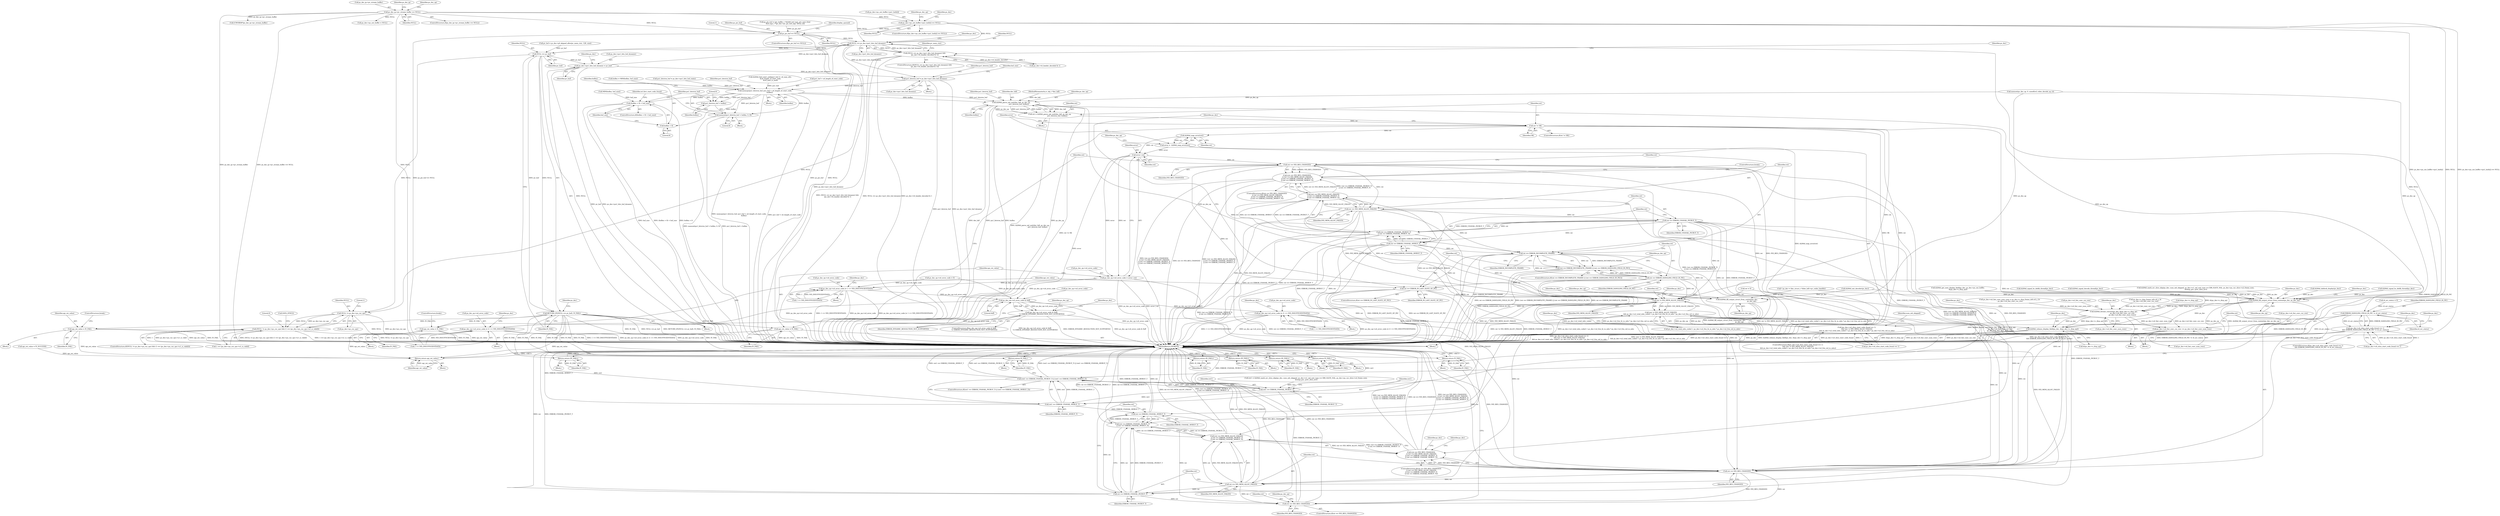 digraph "0_Android_a78887bcffbc2995cf9ed72e0697acf560875e9e@array" {
"1000406" [label="(Call,ps_dec->ps_out_buffer->pu1_bufs[i] == NULL)"];
"1000260" [label="(Call,ps_dec_ip->pv_stream_buffer == NULL)"];
"1000623" [label="(Call,ps_pic_buf == NULL)"];
"1000995" [label="(Call,NULL == ps_dec->pu1_bits_buf_dynamic)"];
"1000994" [label="(Call,(NULL == ps_dec->pu1_bits_buf_dynamic) &&\n (ps_dec->i4_header_decoded & 1))"];
"1001036" [label="(Call,NULL == pv_buf)"];
"1001035" [label="(Call,RETURN_IF((NULL == pv_buf), IV_FAIL))"];
"1001195" [label="(Return,return (IV_FAIL);)"];
"1001263" [label="(Return,return (IV_FAIL);)"];
"1001308" [label="(Call,api_ret_value = IV_FAIL)"];
"1002127" [label="(Return,return api_ret_value;)"];
"1001343" [label="(Call,api_ret_value = IV_FAIL)"];
"1001352" [label="(Call,api_ret_value = IV_FAIL)"];
"1001400" [label="(Return,return (IV_FAIL);)"];
"1001539" [label="(Return,return IV_FAIL;)"];
"1001579" [label="(Return,return IV_FAIL;)"];
"1001791" [label="(Return,return (IV_FAIL);)"];
"1001852" [label="(Return,return IV_FAIL;)"];
"1001040" [label="(Call,ps_dec->pu1_bits_buf_dynamic = pv_buf)"];
"1001055" [label="(Call,pu1_bitstrm_buf = ps_dec->pu1_bits_buf_dynamic)"];
"1001200" [label="(Call,memcpy(pu1_bitstrm_buf, pu1_buf + u4_length_of_start_code,\n                   buflen))"];
"1001207" [label="(Call,(buflen + 8) < buf_size)"];
"1001208" [label="(Call,buflen + 8)"];
"1001213" [label="(Call,memset(pu1_bitstrm_buf + buflen, 0, 8))"];
"1001214" [label="(Call,pu1_bitstrm_buf + buflen)"];
"1001286" [label="(Call,ih264d_parse_nal_unit(dec_hdl, ps_dec_op,\n                              pu1_bitstrm_buf, buflen))"];
"1001248" [label="(Call,ih264d_fill_output_struct_from_context(ps_dec,\n                                                           ps_dec_op))"];
"1001284" [label="(Call,ret = ih264d_parse_nal_unit(dec_hdl, ps_dec_op,\n                              pu1_bitstrm_buf, buflen))"];
"1001292" [label="(Call,ret != OK)"];
"1001299" [label="(Call,ih264d_map_error(ret))"];
"1001297" [label="(Call,error =  ih264d_map_error(ret))"];
"1001305" [label="(Call,error | ret)"];
"1001301" [label="(Call,ps_dec_op->u4_error_code = error | ret)"];
"1001234" [label="(Call,ps_dec_op->u4_error_code |= 1 << IVD_INSUFFICIENTDATA)"];
"1001695" [label="(Call,ps_dec_op->u4_error_code & 0xff)"];
"1001694" [label="(Call,(ps_dec_op->u4_error_code & 0xff)\n != ERROR_DYNAMIC_RESOLUTION_NOT_SUPPORTED)"];
"1001727" [label="(Call,ps_dec_op->u4_error_code |= (1 << IVD_INSUFFICIENTDATA))"];
"1001747" [label="(Call,ps_dec_op->u4_error_code |= (1 << IVD_INSUFFICIENTDATA))"];
"1001313" [label="(Call,ret == IVD_RES_CHANGED)"];
"1001312" [label="(Call,(ret == IVD_RES_CHANGED)\n || (ret == IVD_MEM_ALLOC_FAILED)\n || (ret == ERROR_UNAVAIL_PICBUF_T)\n || (ret == ERROR_UNAVAIL_MVBUF_T))"];
"1001542" [label="(Call,(ret == IVD_RES_CHANGED)\n || (ret == IVD_MEM_ALLOC_FAILED)\n || (ret == ERROR_UNAVAIL_PICBUF_T)\n || (ret == ERROR_UNAVAIL_MVBUF_T))"];
"1001317" [label="(Call,ret == IVD_MEM_ALLOC_FAILED)"];
"1001316" [label="(Call,(ret == IVD_MEM_ALLOC_FAILED)\n || (ret == ERROR_UNAVAIL_PICBUF_T)\n || (ret == ERROR_UNAVAIL_MVBUF_T))"];
"1001546" [label="(Call,(ret == IVD_MEM_ALLOC_FAILED)\n || (ret == ERROR_UNAVAIL_PICBUF_T)\n || (ret == ERROR_UNAVAIL_MVBUF_T))"];
"1001321" [label="(Call,ret == ERROR_UNAVAIL_PICBUF_T)"];
"1001320" [label="(Call,(ret == ERROR_UNAVAIL_PICBUF_T)\n || (ret == ERROR_UNAVAIL_MVBUF_T))"];
"1001550" [label="(Call,(ret == ERROR_UNAVAIL_PICBUF_T)\n || (ret == ERROR_UNAVAIL_MVBUF_T))"];
"1001324" [label="(Call,ret == ERROR_UNAVAIL_MVBUF_T)"];
"1001331" [label="(Call,ret == ERROR_INCOMPLETE_FRAME)"];
"1001330" [label="(Call,(ret == ERROR_INCOMPLETE_FRAME) || (ret == ERROR_DANGLING_FIELD_IN_PIC))"];
"1001334" [label="(Call,ret == ERROR_DANGLING_FIELD_IN_PIC)"];
"1001348" [label="(Call,ret == ERROR_IN_LAST_SLICE_OF_PIC)"];
"1001463" [label="(Call,ret != IVD_MEM_ALLOC_FAILED)"];
"1001462" [label="(Call,(ret != IVD_MEM_ALLOC_FAILED)\n && ps_dec->u2_total_mbs_coded < ps_dec->u2_frm_ht_in_mbs * ps_dec->u2_frm_wd_in_mbs)"];
"1001456" [label="(Call,(ps_dec->u4_slice_start_code_found == 1)\n && (ret != IVD_MEM_ALLOC_FAILED)\n && ps_dec->u2_total_mbs_coded < ps_dec->u2_frm_ht_in_mbs * ps_dec->u2_frm_wd_in_mbs)"];
"1001543" [label="(Call,ret == IVD_RES_CHANGED)"];
"1001547" [label="(Call,ret == IVD_MEM_ALLOC_FAILED)"];
"1001551" [label="(Call,ret == ERROR_UNAVAIL_PICBUF_T)"];
"1001554" [label="(Call,ret == ERROR_UNAVAIL_MVBUF_T)"];
"1001570" [label="(Call,ret == IVD_RES_CHANGED)"];
"1001800" [label="(Call,ERROR_DANGLING_FIELD_IN_PIC != i4_err_status)"];
"1001794" [label="(Call,(ps_dec->u4_slice_start_code_found == 1)\n && (ERROR_DANGLING_FIELD_IN_PIC != i4_err_status))"];
"1001535" [label="(Call,ret1 == ERROR_UNAVAIL_MVBUF_T)"];
"1001531" [label="(Call,(ret1 == ERROR_UNAVAIL_PICBUF_T) || (ret1 == ERROR_UNAVAIL_MVBUF_T))"];
"1001532" [label="(Call,ret1 == ERROR_UNAVAIL_PICBUF_T)"];
"1002009" [label="(Call,ih264d_fill_output_struct_from_context(ps_dec, ps_dec_op))"];
"1002040" [label="(Call,ih264d_format_convert(ps_dec, &(ps_dec->s_disp_op),\n                                  ps_dec->u4_fmt_conv_cur_row,\n                                  ps_dec->u4_fmt_conv_num_rows))"];
"1002052" [label="(Call,ps_dec->u4_fmt_conv_cur_row += ps_dec->u4_fmt_conv_num_rows)"];
"1002059" [label="(Call,ih264d_release_display_field(ps_dec, &(ps_dec->s_disp_op)))"];
"1002087" [label="(Call,NULL != ps_dec->ps_cur_sps)"];
"1002086" [label="(Call,(NULL != ps_dec->ps_cur_sps) && (1 == (ps_dec->ps_cur_sps->u1_is_valid)))"];
"1001005" [label="(Block,)"];
"1001355" [label="(ControlStructure,break;)"];
"1001321" [label="(Call,ret == ERROR_UNAVAIL_PICBUF_T)"];
"1001747" [label="(Call,ps_dec_op->u4_error_code |= (1 << IVD_INSUFFICIENTDATA))"];
"1001348" [label="(Call,ret == ERROR_IN_LAST_SLICE_OF_PIC)"];
"1001336" [label="(Identifier,ERROR_DANGLING_FIELD_IN_PIC)"];
"1001200" [label="(Call,memcpy(pu1_bitstrm_buf, pu1_buf + u4_length_of_start_code,\n                   buflen))"];
"1000625" [label="(Identifier,NULL)"];
"1000161" [label="(Call,i4_err_status = 0)"];
"1002052" [label="(Call,ps_dec->u4_fmt_conv_cur_row += ps_dec->u4_fmt_conv_num_rows)"];
"1001549" [label="(Identifier,IVD_MEM_ALLOC_FAILED)"];
"1001751" [label="(Call,1 << IVD_INSUFFICIENTDATA)"];
"1001288" [label="(Identifier,ps_dec_op)"];
"1000623" [label="(Call,ps_pic_buf == NULL)"];
"1002121" [label="(Call,DATA_SYNC())"];
"1001322" [label="(Identifier,ret)"];
"1001793" [label="(ControlStructure,if((ps_dec->u4_slice_start_code_found == 1)\n && (ERROR_DANGLING_FIELD_IN_PIC != i4_err_status)))"];
"1000407" [label="(Call,ps_dec->ps_out_buffer->pu1_bufs[i])"];
"1001213" [label="(Call,memset(pu1_bitstrm_buf + buflen, 0, 8))"];
"1001294" [label="(Identifier,OK)"];
"1001694" [label="(Call,(ps_dec_op->u4_error_code & 0xff)\n != ERROR_DYNAMIC_RESOLUTION_NOT_SUPPORTED)"];
"1001329" [label="(ControlStructure,if((ret == ERROR_INCOMPLETE_FRAME) || (ret == ERROR_DANGLING_FIELD_IN_PIC)))"];
"1001544" [label="(Identifier,ret)"];
"1001234" [label="(Call,ps_dec_op->u4_error_code |= 1 << IVD_INSUFFICIENTDATA)"];
"1001559" [label="(Identifier,ps_dec)"];
"1002041" [label="(Identifier,ps_dec)"];
"1001360" [label="(Block,)"];
"1000997" [label="(Call,ps_dec->pu1_bits_buf_dynamic)"];
"1001301" [label="(Call,ps_dec_op->u4_error_code = error | ret)"];
"1001579" [label="(Return,return IV_FAIL;)"];
"1001334" [label="(Call,ret == ERROR_DANGLING_FIELD_IN_PIC)"];
"1001333" [label="(Identifier,ERROR_INCOMPLETE_FRAME)"];
"1001483" [label="(Identifier,num_mb_skipped)"];
"1001553" [label="(Identifier,ERROR_UNAVAIL_PICBUF_T)"];
"1001056" [label="(Identifier,pu1_bitstrm_buf)"];
"1001539" [label="(Return,return IV_FAIL;)"];
"1001332" [label="(Identifier,ret)"];
"1001535" [label="(Call,ret1 == ERROR_UNAVAIL_MVBUF_T)"];
"1001214" [label="(Call,pu1_bitstrm_buf + buflen)"];
"1001247" [label="(Block,)"];
"1001536" [label="(Identifier,ret1)"];
"1000414" [label="(Identifier,NULL)"];
"1001323" [label="(Identifier,ERROR_UNAVAIL_PICBUF_T)"];
"1001313" [label="(Call,ret == IVD_RES_CHANGED)"];
"1001349" [label="(Identifier,ret)"];
"1001054" [label="(Block,)"];
"1001300" [label="(Identifier,ret)"];
"1001211" [label="(Identifier,buf_size)"];
"1001572" [label="(Identifier,IVD_RES_CHANGED)"];
"1001853" [label="(Identifier,IV_FAIL)"];
"1001289" [label="(Identifier,pu1_bitstrm_buf)"];
"1001731" [label="(Call,1 << IVD_INSUFFICIENTDATA)"];
"1001546" [label="(Call,(ret == IVD_MEM_ALLOC_FAILED)\n || (ret == ERROR_UNAVAIL_PICBUF_T)\n || (ret == ERROR_UNAVAIL_MVBUF_T))"];
"1002031" [label="(Call,ps_dec->s_disp_frame_info.u4_y_ht\n - ps_dec->u4_fmt_conv_cur_row)"];
"1001792" [label="(Identifier,IV_FAIL)"];
"1001465" [label="(Identifier,IVD_MEM_ALLOC_FAILED)"];
"1001570" [label="(Call,ret == IVD_RES_CHANGED)"];
"1000678" [label="(Literal,1)"];
"1001794" [label="(Call,(ps_dec->u4_slice_start_code_found == 1)\n && (ERROR_DANGLING_FIELD_IN_PIC != i4_err_status))"];
"1001302" [label="(Call,ps_dec_op->u4_error_code)"];
"1001290" [label="(Identifier,buflen)"];
"1001208" [label="(Call,buflen + 8)"];
"1001512" [label="(Call,ret1 = ih264d_mark_err_slice_skip(ps_dec, num_mb_skipped, ps_dec->u1_nal_unit_type == IDR_SLICE_NAL, ps_dec->ps_cur_slice->u2_frame_num,\n &temp_poc, prev_slice_err))"];
"1001311" [label="(ControlStructure,if((ret == IVD_RES_CHANGED)\n || (ret == IVD_MEM_ALLOC_FAILED)\n || (ret == ERROR_UNAVAIL_PICBUF_T)\n || (ret == ERROR_UNAVAIL_MVBUF_T)))"];
"1001845" [label="(Call,ih264d_deblock_display(ps_dec))"];
"1002015" [label="(Identifier,ps_dec)"];
"1001538" [label="(Block,)"];
"1000418" [label="(Identifier,ps_dec_op)"];
"1000622" [label="(ControlStructure,if(ps_pic_buf == NULL))"];
"1000261" [label="(Call,ps_dec_ip->pv_stream_buffer)"];
"1001038" [label="(Identifier,pv_buf)"];
"1000151" [label="(Block,)"];
"1001756" [label="(Identifier,ps_dec)"];
"1001055" [label="(Call,pu1_bitstrm_buf = ps_dec->pu1_bits_buf_dynamic)"];
"1001206" [label="(ControlStructure,if((buflen + 8) < buf_size))"];
"1002085" [label="(ControlStructure,if((NULL != ps_dec->ps_cur_sps) && (1 == (ps_dec->ps_cur_sps->u1_is_valid))))"];
"1001199" [label="(Block,)"];
"1001285" [label="(Identifier,ret)"];
"1001548" [label="(Identifier,ret)"];
"1001537" [label="(Identifier,ERROR_UNAVAIL_MVBUF_T)"];
"1001569" [label="(ControlStructure,if(ret == IVD_RES_CHANGED))"];
"1002086" [label="(Call,(NULL != ps_dec->ps_cur_sps) && (1 == (ps_dec->ps_cur_sps->u1_is_valid)))"];
"1001851" [label="(Block,)"];
"1001308" [label="(Call,api_ret_value = IV_FAIL)"];
"1001328" [label="(ControlStructure,break;)"];
"1001746" [label="(Block,)"];
"1001324" [label="(Call,ret == ERROR_UNAVAIL_MVBUF_T)"];
"1001557" [label="(Block,)"];
"1001298" [label="(Identifier,error)"];
"1001693" [label="(ControlStructure,if((ps_dec_op->u4_error_code & 0xff)\n != ERROR_DYNAMIC_RESOLUTION_NOT_SUPPORTED))"];
"1001545" [label="(Identifier,IVD_RES_CHANGED)"];
"1002087" [label="(Call,NULL != ps_dec->ps_cur_sps)"];
"1002042" [label="(Call,&(ps_dec->s_disp_op))"];
"1001042" [label="(Identifier,ps_dec)"];
"1001297" [label="(Call,error =  ih264d_map_error(ret))"];
"1002127" [label="(Return,return api_ret_value;)"];
"1001291" [label="(ControlStructure,if(ret != OK))"];
"1001541" [label="(ControlStructure,if((ret == IVD_RES_CHANGED)\n || (ret == IVD_MEM_ALLOC_FAILED)\n || (ret == ERROR_UNAVAIL_PICBUF_T)\n || (ret == ERROR_UNAVAIL_MVBUF_T)))"];
"1001010" [label="(Identifier,pv_mem_ctxt)"];
"1001457" [label="(Call,ps_dec->u4_slice_start_code_found == 1)"];
"1001738" [label="(Identifier,ps_dec)"];
"1001029" [label="(Call,pv_buf = ps_dec->pf_aligned_alloc(pv_mem_ctxt, 128, size))"];
"1001205" [label="(Identifier,buflen)"];
"1001700" [label="(Identifier,ERROR_DYNAMIC_RESOLUTION_NOT_SUPPORTED)"];
"1001345" [label="(Identifier,IV_FAIL)"];
"1001726" [label="(Block,)"];
"1001317" [label="(Call,ret == IVD_MEM_ALLOC_FAILED)"];
"1001303" [label="(Identifier,ps_dec_op)"];
"1001727" [label="(Call,ps_dec_op->u4_error_code |= (1 << IVD_INSUFFICIENTDATA))"];
"1001583" [label="(Identifier,ps_dec)"];
"1000993" [label="(ControlStructure,if((NULL == ps_dec->pu1_bits_buf_dynamic) &&\n (ps_dec->i4_header_decoded & 1)))"];
"1001801" [label="(Identifier,ERROR_DANGLING_FIELD_IN_PIC)"];
"1002088" [label="(Identifier,NULL)"];
"1000624" [label="(Identifier,ps_pic_buf)"];
"1001248" [label="(Call,ih264d_fill_output_struct_from_context(ps_dec,\n                                                           ps_dec_op))"];
"1001235" [label="(Call,ps_dec_op->u4_error_code)"];
"1000976" [label="(Call,(UWORD8*)ps_dec_ip->pv_stream_buffer)"];
"1001061" [label="(Identifier,buf_size)"];
"1001215" [label="(Identifier,pu1_bitstrm_buf)"];
"1001264" [label="(Identifier,IV_FAIL)"];
"1002089" [label="(Call,ps_dec->ps_cur_sps)"];
"1001040" [label="(Call,ps_dec->pu1_bits_buf_dynamic = pv_buf)"];
"1001320" [label="(Call,(ret == ERROR_UNAVAIL_PICBUF_T)\n || (ret == ERROR_UNAVAIL_MVBUF_T))"];
"1001067" [label="(Call,pu1_bitstrm_buf = ps_dec->pu1_bits_buf_static)"];
"1001696" [label="(Call,ps_dec_op->u4_error_code)"];
"1001347" [label="(ControlStructure,if(ret == ERROR_IN_LAST_SLICE_OF_PIC))"];
"1002049" [label="(Call,ps_dec->u4_fmt_conv_num_rows)"];
"1001462" [label="(Call,(ret != IVD_MEM_ALLOC_FAILED)\n && ps_dec->u2_total_mbs_coded < ps_dec->u2_frm_ht_in_mbs * ps_dec->u2_frm_wd_in_mbs)"];
"1001217" [label="(Literal,0)"];
"1001201" [label="(Identifier,pu1_bitstrm_buf)"];
"1001800" [label="(Call,ERROR_DANGLING_FIELD_IN_PIC != i4_err_status)"];
"1000283" [label="(Identifier,ps_dec_ip)"];
"1002092" [label="(Call,1 == (ps_dec->ps_cur_sps->u1_is_valid))"];
"1001292" [label="(Call,ret != OK)"];
"1001326" [label="(Identifier,ERROR_UNAVAIL_MVBUF_T)"];
"1001287" [label="(Identifier,dec_hdl)"];
"1001253" [label="(Identifier,ps_dec_op)"];
"1001963" [label="(Identifier,ps_dec)"];
"1002011" [label="(Identifier,ps_dec_op)"];
"1000148" [label="(MethodParameterIn,iv_obj_t *dec_hdl)"];
"1001464" [label="(Identifier,ret)"];
"1001035" [label="(Call,RETURN_IF((NULL == pv_buf), IV_FAIL))"];
"1001807" [label="(Identifier,ps_dec)"];
"1001690" [label="(Call,ih264d_signal_bs_deblk_thread(ps_dec))"];
"1001036" [label="(Call,NULL == pv_buf)"];
"1001218" [label="(Literal,8)"];
"1001209" [label="(Identifier,buflen)"];
"1001082" [label="(Call,ih264d_find_start_code(pu1_buf, 0, u4_max_ofst,\n &u4_length_of_start_code,\n &u4_next_is_aud))"];
"1000227" [label="(Call,memset(ps_dec_op, 0, sizeof(ivd_video_decode_op_t)))"];
"1001967" [label="(Call,ih264d_signal_bs_deblk_thread(ps_dec))"];
"1000995" [label="(Call,NULL == ps_dec->pu1_bits_buf_dynamic)"];
"1001196" [label="(Identifier,IV_FAIL)"];
"1001547" [label="(Call,ret == IVD_MEM_ALLOC_FAILED)"];
"1001534" [label="(Identifier,ERROR_UNAVAIL_PICBUF_T)"];
"1001307" [label="(Identifier,ret)"];
"1001681" [label="(Call,ih264d_signal_decode_thread(ps_dec))"];
"1002103" [label="(Literal,0)"];
"1001039" [label="(Identifier,IV_FAIL)"];
"1000406" [label="(Call,ps_dec->ps_out_buffer->pu1_bufs[i] == NULL)"];
"1001343" [label="(Call,api_ret_value = IV_FAIL)"];
"1001351" [label="(Block,)"];
"1001354" [label="(Identifier,IV_FAIL)"];
"1001466" [label="(Call,ps_dec->u2_total_mbs_coded < ps_dec->u2_frm_ht_in_mbs * ps_dec->u2_frm_wd_in_mbs)"];
"1001791" [label="(Return,return (IV_FAIL);)"];
"1001555" [label="(Identifier,ret)"];
"1001358" [label="(Identifier,ps_dec)"];
"1001802" [label="(Identifier,i4_err_status)"];
"1002054" [label="(Identifier,ps_dec)"];
"1001316" [label="(Call,(ret == IVD_MEM_ALLOC_FAILED)\n || (ret == ERROR_UNAVAIL_PICBUF_T)\n || (ret == ERROR_UNAVAIL_MVBUF_T))"];
"1001400" [label="(Return,return (IV_FAIL);)"];
"1000610" [label="(Call,ps_pic_buf = (pic_buffer_t *)ih264_buf_mgr_get_next_free(\n (buf_mgr_t *)ps_dec->pv_pic_buf_mgr, &free_id))"];
"1001463" [label="(Call,ret != IVD_MEM_ALLOC_FAILED)"];
"1001210" [label="(Literal,8)"];
"1001540" [label="(Identifier,IV_FAIL)"];
"1000405" [label="(ControlStructure,if(ps_dec->ps_out_buffer->pu1_bufs[i] == NULL))"];
"1001340" [label="(Identifier,ps_dec_op)"];
"1000971" [label="(Block,)"];
"1001401" [label="(Identifier,IV_FAIL)"];
"1000476" [label="(Call,ps_dec_op->u4_error_code = 0)"];
"1001580" [label="(Identifier,IV_FAIL)"];
"1000260" [label="(Call,ps_dec_ip->pv_stream_buffer == NULL)"];
"1001531" [label="(Call,(ret1 == ERROR_UNAVAIL_PICBUF_T) || (ret1 == ERROR_UNAVAIL_MVBUF_T))"];
"1001310" [label="(Identifier,IV_FAIL)"];
"1001044" [label="(Identifier,pv_buf)"];
"1002056" [label="(Call,ps_dec->u4_fmt_conv_num_rows)"];
"1001852" [label="(Return,return IV_FAIL;)"];
"1001037" [label="(Identifier,NULL)"];
"1001195" [label="(Return,return (IV_FAIL);)"];
"1001314" [label="(Identifier,ret)"];
"1001047" [label="(Identifier,ps_dec)"];
"1001981" [label="(Call,ih264d_get_next_display_field(ps_dec, ps_dec->ps_out_buffer,\n &(ps_dec->s_disp_op)))"];
"1001542" [label="(Call,(ret == IVD_RES_CHANGED)\n || (ret == IVD_MEM_ALLOC_FAILED)\n || (ret == ERROR_UNAVAIL_PICBUF_T)\n || (ret == ERROR_UNAVAIL_MVBUF_T))"];
"1001000" [label="(Call,ps_dec->i4_header_decoded & 1)"];
"1001532" [label="(Call,ret1 == ERROR_UNAVAIL_PICBUF_T)"];
"1001100" [label="(Call,MIN(buflen, buf_size))"];
"1001346" [label="(ControlStructure,break;)"];
"1001207" [label="(Call,(buflen + 8) < buf_size)"];
"1000192" [label="(Call,api_ret_value = IV_SUCCESS)"];
"1001695" [label="(Call,ps_dec_op->u4_error_code & 0xff)"];
"1001543" [label="(Call,ret == IVD_RES_CHANGED)"];
"1001295" [label="(Block,)"];
"1002009" [label="(Call,ih264d_fill_output_struct_from_context(ps_dec, ps_dec_op))"];
"1001795" [label="(Call,ps_dec->u4_slice_start_code_found == 1)"];
"1001758" [label="(Block,)"];
"1002053" [label="(Call,ps_dec->u4_fmt_conv_cur_row)"];
"1001533" [label="(Identifier,ret1)"];
"1001552" [label="(Identifier,ret)"];
"1002059" [label="(Call,ih264d_release_display_field(ps_dec, &(ps_dec->s_disp_op)))"];
"1001551" [label="(Call,ret == ERROR_UNAVAIL_PICBUF_T)"];
"1001202" [label="(Call,pu1_buf + u4_length_of_start_code)"];
"1002026" [label="(Block,)"];
"1001312" [label="(Call,(ret == IVD_RES_CHANGED)\n || (ret == IVD_MEM_ALLOC_FAILED)\n || (ret == ERROR_UNAVAIL_PICBUF_T)\n || (ret == ERROR_UNAVAIL_MVBUF_T))"];
"1001352" [label="(Call,api_ret_value = IV_FAIL)"];
"1000996" [label="(Identifier,NULL)"];
"1002129" [label="(MethodReturn,WORD32)"];
"1001284" [label="(Call,ret = ih264d_parse_nal_unit(dec_hdl, ps_dec_op,\n                              pu1_bitstrm_buf, buflen))"];
"1000994" [label="(Call,(NULL == ps_dec->pu1_bits_buf_dynamic) &&\n (ps_dec->i4_header_decoded & 1))"];
"1001514" [label="(Call,ih264d_mark_err_slice_skip(ps_dec, num_mb_skipped, ps_dec->u1_nal_unit_type == IDR_SLICE_NAL, ps_dec->ps_cur_slice->u2_frame_num,\n &temp_poc, prev_slice_err))"];
"1002027" [label="(Call,ps_dec->u4_fmt_conv_num_rows = ps_dec->s_disp_frame_info.u4_y_ht\n - ps_dec->u4_fmt_conv_cur_row)"];
"1002093" [label="(Literal,1)"];
"1002010" [label="(Identifier,ps_dec)"];
"1000630" [label="(Identifier,display_queued)"];
"1000896" [label="(Call,ih264d_init_decoder(ps_dec))"];
"1001305" [label="(Call,error | ret)"];
"1001571" [label="(Identifier,ret)"];
"1001286" [label="(Call,ih264d_parse_nal_unit(dec_hdl, ps_dec_op,\n                              pu1_bitstrm_buf, buflen))"];
"1001309" [label="(Identifier,api_ret_value)"];
"1001250" [label="(Identifier,ps_dec_op)"];
"1002128" [label="(Identifier,api_ret_value)"];
"1002040" [label="(Call,ih264d_format_convert(ps_dec, &(ps_dec->s_disp_op),\n                                  ps_dec->u4_fmt_conv_cur_row,\n                                  ps_dec->u4_fmt_conv_num_rows))"];
"1001344" [label="(Identifier,api_ret_value)"];
"1001212" [label="(Block,)"];
"1001969" [label="(Block,)"];
"1002069" [label="(Identifier,ps_dec)"];
"1001353" [label="(Identifier,api_ret_value)"];
"1001057" [label="(Call,ps_dec->pu1_bits_buf_dynamic)"];
"1001263" [label="(Return,return (IV_FAIL);)"];
"1000153" [label="(Call,* ps_dec = (dec_struct_t *)(dec_hdl->pv_codec_handle))"];
"1001318" [label="(Identifier,ret)"];
"1001293" [label="(Identifier,ret)"];
"1001325" [label="(Identifier,ret)"];
"1001728" [label="(Call,ps_dec_op->u4_error_code)"];
"1001319" [label="(Identifier,IVD_MEM_ALLOC_FAILED)"];
"1001456" [label="(Call,(ps_dec->u4_slice_start_code_found == 1)\n && (ret != IVD_MEM_ALLOC_FAILED)\n && ps_dec->u2_total_mbs_coded < ps_dec->u2_frm_ht_in_mbs * ps_dec->u2_frm_wd_in_mbs)"];
"1001330" [label="(Call,(ret == ERROR_INCOMPLETE_FRAME) || (ret == ERROR_DANGLING_FIELD_IN_PIC))"];
"1002061" [label="(Call,&(ps_dec->s_disp_op))"];
"1001337" [label="(Block,)"];
"1001748" [label="(Call,ps_dec_op->u4_error_code)"];
"1001306" [label="(Identifier,error)"];
"1001244" [label="(Identifier,ps_dec)"];
"1001550" [label="(Call,(ret == ERROR_UNAVAIL_PICBUF_T)\n || (ret == ERROR_UNAVAIL_MVBUF_T))"];
"1001315" [label="(Identifier,IVD_RES_CHANGED)"];
"1001455" [label="(ControlStructure,if((ps_dec->u4_slice_start_code_found == 1)\n && (ret != IVD_MEM_ALLOC_FAILED)\n && ps_dec->u2_total_mbs_coded < ps_dec->u2_frm_ht_in_mbs * ps_dec->u2_frm_wd_in_mbs))"];
"1000311" [label="(Call,ps_dec->ps_out_buffer = NULL)"];
"1001238" [label="(Call,1 << IVD_INSUFFICIENTDATA)"];
"1001220" [label="(Identifier,u4_first_start_code_found)"];
"1001216" [label="(Identifier,buflen)"];
"1001699" [label="(Literal,0xff)"];
"1001350" [label="(Identifier,ERROR_IN_LAST_SLICE_OF_PIC)"];
"1001704" [label="(Identifier,ps_dec_op)"];
"1001556" [label="(Identifier,ERROR_UNAVAIL_MVBUF_T)"];
"1000435" [label="(Identifier,ps_dec)"];
"1001249" [label="(Identifier,ps_dec)"];
"1001041" [label="(Call,ps_dec->pu1_bits_buf_dynamic)"];
"1000264" [label="(Identifier,NULL)"];
"1001098" [label="(Call,buflen = MIN(buflen, buf_size))"];
"1001468" [label="(Identifier,ps_dec)"];
"1001150" [label="(Block,)"];
"1001530" [label="(ControlStructure,if((ret1 == ERROR_UNAVAIL_PICBUF_T) || (ret1 == ERROR_UNAVAIL_MVBUF_T)))"];
"1001554" [label="(Call,ret == ERROR_UNAVAIL_MVBUF_T)"];
"1001228" [label="(Block,)"];
"1001576" [label="(Identifier,ps_dec_op)"];
"1000259" [label="(ControlStructure,if(ps_dec_ip->pv_stream_buffer == NULL))"];
"1001002" [label="(Identifier,ps_dec)"];
"1001331" [label="(Call,ret == ERROR_INCOMPLETE_FRAME)"];
"1000188" [label="(Call,ret = 0)"];
"1001299" [label="(Call,ih264d_map_error(ret))"];
"1002046" [label="(Call,ps_dec->u4_fmt_conv_cur_row)"];
"1000268" [label="(Identifier,ps_dec_op)"];
"1001052" [label="(Identifier,ps_dec)"];
"1001335" [label="(Identifier,ret)"];
"1002060" [label="(Identifier,ps_dec)"];
"1001723" [label="(Identifier,ps_dec)"];
"1000406" -> "1000405"  [label="AST: "];
"1000406" -> "1000414"  [label="CFG: "];
"1000407" -> "1000406"  [label="AST: "];
"1000414" -> "1000406"  [label="AST: "];
"1000418" -> "1000406"  [label="CFG: "];
"1000435" -> "1000406"  [label="CFG: "];
"1000406" -> "1002129"  [label="DDG: ps_dec->ps_out_buffer->pu1_bufs[i]"];
"1000406" -> "1002129"  [label="DDG: NULL"];
"1000406" -> "1002129"  [label="DDG: ps_dec->ps_out_buffer->pu1_bufs[i] == NULL"];
"1000260" -> "1000406"  [label="DDG: NULL"];
"1000406" -> "1000623"  [label="DDG: NULL"];
"1000406" -> "1000995"  [label="DDG: NULL"];
"1000260" -> "1000259"  [label="AST: "];
"1000260" -> "1000264"  [label="CFG: "];
"1000261" -> "1000260"  [label="AST: "];
"1000264" -> "1000260"  [label="AST: "];
"1000268" -> "1000260"  [label="CFG: "];
"1000283" -> "1000260"  [label="CFG: "];
"1000260" -> "1002129"  [label="DDG: ps_dec_ip->pv_stream_buffer == NULL"];
"1000260" -> "1002129"  [label="DDG: NULL"];
"1000260" -> "1002129"  [label="DDG: ps_dec_ip->pv_stream_buffer"];
"1000260" -> "1000311"  [label="DDG: NULL"];
"1000260" -> "1000623"  [label="DDG: NULL"];
"1000260" -> "1000976"  [label="DDG: ps_dec_ip->pv_stream_buffer"];
"1000260" -> "1000995"  [label="DDG: NULL"];
"1000623" -> "1000622"  [label="AST: "];
"1000623" -> "1000625"  [label="CFG: "];
"1000624" -> "1000623"  [label="AST: "];
"1000625" -> "1000623"  [label="AST: "];
"1000630" -> "1000623"  [label="CFG: "];
"1000678" -> "1000623"  [label="CFG: "];
"1000623" -> "1002129"  [label="DDG: ps_pic_buf == NULL"];
"1000623" -> "1002129"  [label="DDG: ps_pic_buf"];
"1000623" -> "1002129"  [label="DDG: NULL"];
"1000610" -> "1000623"  [label="DDG: ps_pic_buf"];
"1000623" -> "1000995"  [label="DDG: NULL"];
"1000995" -> "1000994"  [label="AST: "];
"1000995" -> "1000997"  [label="CFG: "];
"1000996" -> "1000995"  [label="AST: "];
"1000997" -> "1000995"  [label="AST: "];
"1001002" -> "1000995"  [label="CFG: "];
"1000994" -> "1000995"  [label="CFG: "];
"1000995" -> "1002129"  [label="DDG: NULL"];
"1000995" -> "1002129"  [label="DDG: ps_dec->pu1_bits_buf_dynamic"];
"1000995" -> "1000994"  [label="DDG: NULL"];
"1000995" -> "1000994"  [label="DDG: ps_dec->pu1_bits_buf_dynamic"];
"1001036" -> "1000995"  [label="DDG: NULL"];
"1001040" -> "1000995"  [label="DDG: ps_dec->pu1_bits_buf_dynamic"];
"1000995" -> "1001036"  [label="DDG: NULL"];
"1000995" -> "1001055"  [label="DDG: ps_dec->pu1_bits_buf_dynamic"];
"1000995" -> "1002087"  [label="DDG: NULL"];
"1000994" -> "1000993"  [label="AST: "];
"1000994" -> "1001000"  [label="CFG: "];
"1001000" -> "1000994"  [label="AST: "];
"1001010" -> "1000994"  [label="CFG: "];
"1001052" -> "1000994"  [label="CFG: "];
"1000994" -> "1002129"  [label="DDG: (NULL == ps_dec->pu1_bits_buf_dynamic) &&\n (ps_dec->i4_header_decoded & 1)"];
"1000994" -> "1002129"  [label="DDG: NULL == ps_dec->pu1_bits_buf_dynamic"];
"1000994" -> "1002129"  [label="DDG: ps_dec->i4_header_decoded & 1"];
"1001000" -> "1000994"  [label="DDG: ps_dec->i4_header_decoded"];
"1001000" -> "1000994"  [label="DDG: 1"];
"1001036" -> "1001035"  [label="AST: "];
"1001036" -> "1001038"  [label="CFG: "];
"1001037" -> "1001036"  [label="AST: "];
"1001038" -> "1001036"  [label="AST: "];
"1001039" -> "1001036"  [label="CFG: "];
"1001036" -> "1002129"  [label="DDG: NULL"];
"1001036" -> "1001035"  [label="DDG: NULL"];
"1001036" -> "1001035"  [label="DDG: pv_buf"];
"1001029" -> "1001036"  [label="DDG: pv_buf"];
"1001036" -> "1001040"  [label="DDG: pv_buf"];
"1001036" -> "1002087"  [label="DDG: NULL"];
"1001035" -> "1001005"  [label="AST: "];
"1001035" -> "1001039"  [label="CFG: "];
"1001039" -> "1001035"  [label="AST: "];
"1001042" -> "1001035"  [label="CFG: "];
"1001035" -> "1002129"  [label="DDG: NULL == pv_buf"];
"1001035" -> "1002129"  [label="DDG: RETURN_IF((NULL == pv_buf), IV_FAIL)"];
"1001035" -> "1002129"  [label="DDG: IV_FAIL"];
"1001035" -> "1001195"  [label="DDG: IV_FAIL"];
"1001035" -> "1001263"  [label="DDG: IV_FAIL"];
"1001035" -> "1001308"  [label="DDG: IV_FAIL"];
"1001035" -> "1001343"  [label="DDG: IV_FAIL"];
"1001035" -> "1001352"  [label="DDG: IV_FAIL"];
"1001035" -> "1001400"  [label="DDG: IV_FAIL"];
"1001035" -> "1001539"  [label="DDG: IV_FAIL"];
"1001035" -> "1001579"  [label="DDG: IV_FAIL"];
"1001035" -> "1001791"  [label="DDG: IV_FAIL"];
"1001035" -> "1001852"  [label="DDG: IV_FAIL"];
"1001195" -> "1001150"  [label="AST: "];
"1001195" -> "1001196"  [label="CFG: "];
"1001196" -> "1001195"  [label="AST: "];
"1002129" -> "1001195"  [label="CFG: "];
"1001195" -> "1002129"  [label="DDG: <RET>"];
"1001196" -> "1001195"  [label="DDG: IV_FAIL"];
"1001263" -> "1001247"  [label="AST: "];
"1001263" -> "1001264"  [label="CFG: "];
"1001264" -> "1001263"  [label="AST: "];
"1002129" -> "1001263"  [label="CFG: "];
"1001263" -> "1002129"  [label="DDG: <RET>"];
"1001264" -> "1001263"  [label="DDG: IV_FAIL"];
"1001308" -> "1001295"  [label="AST: "];
"1001308" -> "1001310"  [label="CFG: "];
"1001309" -> "1001308"  [label="AST: "];
"1001310" -> "1001308"  [label="AST: "];
"1001314" -> "1001308"  [label="CFG: "];
"1001308" -> "1002129"  [label="DDG: api_ret_value"];
"1001308" -> "1002129"  [label="DDG: IV_FAIL"];
"1001308" -> "1002127"  [label="DDG: api_ret_value"];
"1002127" -> "1000151"  [label="AST: "];
"1002127" -> "1002128"  [label="CFG: "];
"1002128" -> "1002127"  [label="AST: "];
"1002129" -> "1002127"  [label="CFG: "];
"1002127" -> "1002129"  [label="DDG: <RET>"];
"1002128" -> "1002127"  [label="DDG: api_ret_value"];
"1001352" -> "1002127"  [label="DDG: api_ret_value"];
"1001343" -> "1002127"  [label="DDG: api_ret_value"];
"1000192" -> "1002127"  [label="DDG: api_ret_value"];
"1001343" -> "1001337"  [label="AST: "];
"1001343" -> "1001345"  [label="CFG: "];
"1001344" -> "1001343"  [label="AST: "];
"1001345" -> "1001343"  [label="AST: "];
"1001346" -> "1001343"  [label="CFG: "];
"1001343" -> "1002129"  [label="DDG: api_ret_value"];
"1001343" -> "1002129"  [label="DDG: IV_FAIL"];
"1001352" -> "1001351"  [label="AST: "];
"1001352" -> "1001354"  [label="CFG: "];
"1001353" -> "1001352"  [label="AST: "];
"1001354" -> "1001352"  [label="AST: "];
"1001355" -> "1001352"  [label="CFG: "];
"1001352" -> "1002129"  [label="DDG: api_ret_value"];
"1001352" -> "1002129"  [label="DDG: IV_FAIL"];
"1001400" -> "1001360"  [label="AST: "];
"1001400" -> "1001401"  [label="CFG: "];
"1001401" -> "1001400"  [label="AST: "];
"1002129" -> "1001400"  [label="CFG: "];
"1001400" -> "1002129"  [label="DDG: <RET>"];
"1001401" -> "1001400"  [label="DDG: IV_FAIL"];
"1001539" -> "1001538"  [label="AST: "];
"1001539" -> "1001540"  [label="CFG: "];
"1001540" -> "1001539"  [label="AST: "];
"1002129" -> "1001539"  [label="CFG: "];
"1001539" -> "1002129"  [label="DDG: <RET>"];
"1001540" -> "1001539"  [label="DDG: IV_FAIL"];
"1001579" -> "1001557"  [label="AST: "];
"1001579" -> "1001580"  [label="CFG: "];
"1001580" -> "1001579"  [label="AST: "];
"1002129" -> "1001579"  [label="CFG: "];
"1001579" -> "1002129"  [label="DDG: <RET>"];
"1001580" -> "1001579"  [label="DDG: IV_FAIL"];
"1001791" -> "1001758"  [label="AST: "];
"1001791" -> "1001792"  [label="CFG: "];
"1001792" -> "1001791"  [label="AST: "];
"1002129" -> "1001791"  [label="CFG: "];
"1001791" -> "1002129"  [label="DDG: <RET>"];
"1001792" -> "1001791"  [label="DDG: IV_FAIL"];
"1001852" -> "1001851"  [label="AST: "];
"1001852" -> "1001853"  [label="CFG: "];
"1001853" -> "1001852"  [label="AST: "];
"1002129" -> "1001852"  [label="CFG: "];
"1001852" -> "1002129"  [label="DDG: <RET>"];
"1001853" -> "1001852"  [label="DDG: IV_FAIL"];
"1001040" -> "1001005"  [label="AST: "];
"1001040" -> "1001044"  [label="CFG: "];
"1001041" -> "1001040"  [label="AST: "];
"1001044" -> "1001040"  [label="AST: "];
"1001047" -> "1001040"  [label="CFG: "];
"1001040" -> "1002129"  [label="DDG: ps_dec->pu1_bits_buf_dynamic"];
"1001040" -> "1002129"  [label="DDG: pv_buf"];
"1001040" -> "1001055"  [label="DDG: ps_dec->pu1_bits_buf_dynamic"];
"1001055" -> "1001054"  [label="AST: "];
"1001055" -> "1001057"  [label="CFG: "];
"1001056" -> "1001055"  [label="AST: "];
"1001057" -> "1001055"  [label="AST: "];
"1001061" -> "1001055"  [label="CFG: "];
"1001055" -> "1002129"  [label="DDG: ps_dec->pu1_bits_buf_dynamic"];
"1001055" -> "1002129"  [label="DDG: pu1_bitstrm_buf"];
"1001055" -> "1001200"  [label="DDG: pu1_bitstrm_buf"];
"1001200" -> "1001199"  [label="AST: "];
"1001200" -> "1001205"  [label="CFG: "];
"1001201" -> "1001200"  [label="AST: "];
"1001202" -> "1001200"  [label="AST: "];
"1001205" -> "1001200"  [label="AST: "];
"1001209" -> "1001200"  [label="CFG: "];
"1001200" -> "1002129"  [label="DDG: pu1_buf + u4_length_of_start_code"];
"1001200" -> "1002129"  [label="DDG: memcpy(pu1_bitstrm_buf, pu1_buf + u4_length_of_start_code,\n                   buflen)"];
"1001067" -> "1001200"  [label="DDG: pu1_bitstrm_buf"];
"1001082" -> "1001200"  [label="DDG: pu1_buf"];
"1001098" -> "1001200"  [label="DDG: buflen"];
"1001200" -> "1001207"  [label="DDG: buflen"];
"1001200" -> "1001208"  [label="DDG: buflen"];
"1001200" -> "1001213"  [label="DDG: pu1_bitstrm_buf"];
"1001200" -> "1001213"  [label="DDG: buflen"];
"1001200" -> "1001214"  [label="DDG: pu1_bitstrm_buf"];
"1001200" -> "1001214"  [label="DDG: buflen"];
"1001200" -> "1001286"  [label="DDG: pu1_bitstrm_buf"];
"1001200" -> "1001286"  [label="DDG: buflen"];
"1001207" -> "1001206"  [label="AST: "];
"1001207" -> "1001211"  [label="CFG: "];
"1001208" -> "1001207"  [label="AST: "];
"1001211" -> "1001207"  [label="AST: "];
"1001215" -> "1001207"  [label="CFG: "];
"1001220" -> "1001207"  [label="CFG: "];
"1001207" -> "1002129"  [label="DDG: buflen + 8"];
"1001207" -> "1002129"  [label="DDG: buf_size"];
"1001207" -> "1002129"  [label="DDG: (buflen + 8) < buf_size"];
"1001100" -> "1001207"  [label="DDG: buf_size"];
"1001208" -> "1001210"  [label="CFG: "];
"1001209" -> "1001208"  [label="AST: "];
"1001210" -> "1001208"  [label="AST: "];
"1001211" -> "1001208"  [label="CFG: "];
"1001213" -> "1001212"  [label="AST: "];
"1001213" -> "1001218"  [label="CFG: "];
"1001214" -> "1001213"  [label="AST: "];
"1001217" -> "1001213"  [label="AST: "];
"1001218" -> "1001213"  [label="AST: "];
"1001220" -> "1001213"  [label="CFG: "];
"1001213" -> "1002129"  [label="DDG: memset(pu1_bitstrm_buf + buflen, 0, 8)"];
"1001213" -> "1002129"  [label="DDG: pu1_bitstrm_buf + buflen"];
"1001214" -> "1001216"  [label="CFG: "];
"1001215" -> "1001214"  [label="AST: "];
"1001216" -> "1001214"  [label="AST: "];
"1001217" -> "1001214"  [label="CFG: "];
"1001286" -> "1001284"  [label="AST: "];
"1001286" -> "1001290"  [label="CFG: "];
"1001287" -> "1001286"  [label="AST: "];
"1001288" -> "1001286"  [label="AST: "];
"1001289" -> "1001286"  [label="AST: "];
"1001290" -> "1001286"  [label="AST: "];
"1001284" -> "1001286"  [label="CFG: "];
"1001286" -> "1002129"  [label="DDG: buflen"];
"1001286" -> "1002129"  [label="DDG: ps_dec_op"];
"1001286" -> "1002129"  [label="DDG: pu1_bitstrm_buf"];
"1001286" -> "1002129"  [label="DDG: dec_hdl"];
"1001286" -> "1001248"  [label="DDG: ps_dec_op"];
"1001286" -> "1001284"  [label="DDG: dec_hdl"];
"1001286" -> "1001284"  [label="DDG: ps_dec_op"];
"1001286" -> "1001284"  [label="DDG: pu1_bitstrm_buf"];
"1001286" -> "1001284"  [label="DDG: buflen"];
"1000148" -> "1001286"  [label="DDG: dec_hdl"];
"1000227" -> "1001286"  [label="DDG: ps_dec_op"];
"1001286" -> "1002009"  [label="DDG: ps_dec_op"];
"1001248" -> "1001247"  [label="AST: "];
"1001248" -> "1001250"  [label="CFG: "];
"1001249" -> "1001248"  [label="AST: "];
"1001250" -> "1001248"  [label="AST: "];
"1001253" -> "1001248"  [label="CFG: "];
"1001248" -> "1002129"  [label="DDG: ps_dec_op"];
"1001248" -> "1002129"  [label="DDG: ps_dec"];
"1001248" -> "1002129"  [label="DDG: ih264d_fill_output_struct_from_context(ps_dec,\n                                                           ps_dec_op)"];
"1000896" -> "1001248"  [label="DDG: ps_dec"];
"1000153" -> "1001248"  [label="DDG: ps_dec"];
"1000227" -> "1001248"  [label="DDG: ps_dec_op"];
"1001284" -> "1000971"  [label="AST: "];
"1001285" -> "1001284"  [label="AST: "];
"1001293" -> "1001284"  [label="CFG: "];
"1001284" -> "1002129"  [label="DDG: ih264d_parse_nal_unit(dec_hdl, ps_dec_op,\n                              pu1_bitstrm_buf, buflen)"];
"1001284" -> "1001292"  [label="DDG: ret"];
"1001292" -> "1001291"  [label="AST: "];
"1001292" -> "1001294"  [label="CFG: "];
"1001293" -> "1001292"  [label="AST: "];
"1001294" -> "1001292"  [label="AST: "];
"1001298" -> "1001292"  [label="CFG: "];
"1001358" -> "1001292"  [label="CFG: "];
"1001292" -> "1002129"  [label="DDG: OK"];
"1001292" -> "1002129"  [label="DDG: ret"];
"1001292" -> "1002129"  [label="DDG: ret != OK"];
"1001292" -> "1001299"  [label="DDG: ret"];
"1001292" -> "1001463"  [label="DDG: ret"];
"1001292" -> "1001543"  [label="DDG: ret"];
"1001299" -> "1001297"  [label="AST: "];
"1001299" -> "1001300"  [label="CFG: "];
"1001300" -> "1001299"  [label="AST: "];
"1001297" -> "1001299"  [label="CFG: "];
"1001299" -> "1001297"  [label="DDG: ret"];
"1001299" -> "1001305"  [label="DDG: ret"];
"1001297" -> "1001295"  [label="AST: "];
"1001298" -> "1001297"  [label="AST: "];
"1001303" -> "1001297"  [label="CFG: "];
"1001297" -> "1002129"  [label="DDG: ih264d_map_error(ret)"];
"1001297" -> "1001305"  [label="DDG: error"];
"1001305" -> "1001301"  [label="AST: "];
"1001305" -> "1001307"  [label="CFG: "];
"1001306" -> "1001305"  [label="AST: "];
"1001307" -> "1001305"  [label="AST: "];
"1001301" -> "1001305"  [label="CFG: "];
"1001305" -> "1002129"  [label="DDG: error"];
"1001305" -> "1001301"  [label="DDG: error"];
"1001305" -> "1001301"  [label="DDG: ret"];
"1001305" -> "1001313"  [label="DDG: ret"];
"1001301" -> "1001295"  [label="AST: "];
"1001302" -> "1001301"  [label="AST: "];
"1001309" -> "1001301"  [label="CFG: "];
"1001301" -> "1002129"  [label="DDG: ps_dec_op->u4_error_code"];
"1001301" -> "1002129"  [label="DDG: error | ret"];
"1001301" -> "1001234"  [label="DDG: ps_dec_op->u4_error_code"];
"1001301" -> "1001695"  [label="DDG: ps_dec_op->u4_error_code"];
"1001234" -> "1001228"  [label="AST: "];
"1001234" -> "1001238"  [label="CFG: "];
"1001235" -> "1001234"  [label="AST: "];
"1001238" -> "1001234"  [label="AST: "];
"1001244" -> "1001234"  [label="CFG: "];
"1001234" -> "1002129"  [label="DDG: 1 << IVD_INSUFFICIENTDATA"];
"1001234" -> "1002129"  [label="DDG: ps_dec_op->u4_error_code"];
"1001234" -> "1002129"  [label="DDG: ps_dec_op->u4_error_code |= 1 << IVD_INSUFFICIENTDATA"];
"1000476" -> "1001234"  [label="DDG: ps_dec_op->u4_error_code"];
"1001238" -> "1001234"  [label="DDG: 1"];
"1001238" -> "1001234"  [label="DDG: IVD_INSUFFICIENTDATA"];
"1001234" -> "1001695"  [label="DDG: ps_dec_op->u4_error_code"];
"1001695" -> "1001694"  [label="AST: "];
"1001695" -> "1001699"  [label="CFG: "];
"1001696" -> "1001695"  [label="AST: "];
"1001699" -> "1001695"  [label="AST: "];
"1001700" -> "1001695"  [label="CFG: "];
"1001695" -> "1002129"  [label="DDG: ps_dec_op->u4_error_code"];
"1001695" -> "1001694"  [label="DDG: ps_dec_op->u4_error_code"];
"1001695" -> "1001694"  [label="DDG: 0xff"];
"1000476" -> "1001695"  [label="DDG: ps_dec_op->u4_error_code"];
"1001695" -> "1001727"  [label="DDG: ps_dec_op->u4_error_code"];
"1001695" -> "1001747"  [label="DDG: ps_dec_op->u4_error_code"];
"1001694" -> "1001693"  [label="AST: "];
"1001694" -> "1001700"  [label="CFG: "];
"1001700" -> "1001694"  [label="AST: "];
"1001704" -> "1001694"  [label="CFG: "];
"1001723" -> "1001694"  [label="CFG: "];
"1001694" -> "1002129"  [label="DDG: ERROR_DYNAMIC_RESOLUTION_NOT_SUPPORTED"];
"1001694" -> "1002129"  [label="DDG: ps_dec_op->u4_error_code & 0xff"];
"1001694" -> "1002129"  [label="DDG: (ps_dec_op->u4_error_code & 0xff)\n != ERROR_DYNAMIC_RESOLUTION_NOT_SUPPORTED"];
"1001727" -> "1001726"  [label="AST: "];
"1001727" -> "1001731"  [label="CFG: "];
"1001728" -> "1001727"  [label="AST: "];
"1001731" -> "1001727"  [label="AST: "];
"1001738" -> "1001727"  [label="CFG: "];
"1001727" -> "1002129"  [label="DDG: 1 << IVD_INSUFFICIENTDATA"];
"1001727" -> "1002129"  [label="DDG: ps_dec_op->u4_error_code"];
"1001727" -> "1002129"  [label="DDG: ps_dec_op->u4_error_code |= (1 << IVD_INSUFFICIENTDATA)"];
"1001731" -> "1001727"  [label="DDG: 1"];
"1001731" -> "1001727"  [label="DDG: IVD_INSUFFICIENTDATA"];
"1001727" -> "1001747"  [label="DDG: ps_dec_op->u4_error_code"];
"1001747" -> "1001746"  [label="AST: "];
"1001747" -> "1001751"  [label="CFG: "];
"1001748" -> "1001747"  [label="AST: "];
"1001751" -> "1001747"  [label="AST: "];
"1001756" -> "1001747"  [label="CFG: "];
"1001747" -> "1002129"  [label="DDG: ps_dec_op->u4_error_code |= (1 << IVD_INSUFFICIENTDATA)"];
"1001747" -> "1002129"  [label="DDG: ps_dec_op->u4_error_code"];
"1001747" -> "1002129"  [label="DDG: 1 << IVD_INSUFFICIENTDATA"];
"1001751" -> "1001747"  [label="DDG: 1"];
"1001751" -> "1001747"  [label="DDG: IVD_INSUFFICIENTDATA"];
"1001313" -> "1001312"  [label="AST: "];
"1001313" -> "1001315"  [label="CFG: "];
"1001314" -> "1001313"  [label="AST: "];
"1001315" -> "1001313"  [label="AST: "];
"1001318" -> "1001313"  [label="CFG: "];
"1001312" -> "1001313"  [label="CFG: "];
"1001313" -> "1002129"  [label="DDG: IVD_RES_CHANGED"];
"1001313" -> "1002129"  [label="DDG: ret"];
"1001313" -> "1001312"  [label="DDG: ret"];
"1001313" -> "1001312"  [label="DDG: IVD_RES_CHANGED"];
"1001313" -> "1001317"  [label="DDG: ret"];
"1001313" -> "1001331"  [label="DDG: ret"];
"1001313" -> "1001463"  [label="DDG: ret"];
"1001313" -> "1001543"  [label="DDG: ret"];
"1001313" -> "1001543"  [label="DDG: IVD_RES_CHANGED"];
"1001312" -> "1001311"  [label="AST: "];
"1001312" -> "1001316"  [label="CFG: "];
"1001316" -> "1001312"  [label="AST: "];
"1001328" -> "1001312"  [label="CFG: "];
"1001332" -> "1001312"  [label="CFG: "];
"1001312" -> "1002129"  [label="DDG: (ret == IVD_RES_CHANGED)\n || (ret == IVD_MEM_ALLOC_FAILED)\n || (ret == ERROR_UNAVAIL_PICBUF_T)\n || (ret == ERROR_UNAVAIL_MVBUF_T)"];
"1001312" -> "1002129"  [label="DDG: ret == IVD_RES_CHANGED"];
"1001312" -> "1002129"  [label="DDG: (ret == IVD_MEM_ALLOC_FAILED)\n || (ret == ERROR_UNAVAIL_PICBUF_T)\n || (ret == ERROR_UNAVAIL_MVBUF_T)"];
"1001316" -> "1001312"  [label="DDG: ret == IVD_MEM_ALLOC_FAILED"];
"1001316" -> "1001312"  [label="DDG: (ret == ERROR_UNAVAIL_PICBUF_T)\n || (ret == ERROR_UNAVAIL_MVBUF_T)"];
"1001312" -> "1001542"  [label="DDG: (ret == IVD_MEM_ALLOC_FAILED)\n || (ret == ERROR_UNAVAIL_PICBUF_T)\n || (ret == ERROR_UNAVAIL_MVBUF_T)"];
"1001542" -> "1001541"  [label="AST: "];
"1001542" -> "1001543"  [label="CFG: "];
"1001542" -> "1001546"  [label="CFG: "];
"1001543" -> "1001542"  [label="AST: "];
"1001546" -> "1001542"  [label="AST: "];
"1001559" -> "1001542"  [label="CFG: "];
"1001583" -> "1001542"  [label="CFG: "];
"1001542" -> "1002129"  [label="DDG: ret == IVD_RES_CHANGED"];
"1001542" -> "1002129"  [label="DDG: (ret == IVD_RES_CHANGED)\n || (ret == IVD_MEM_ALLOC_FAILED)\n || (ret == ERROR_UNAVAIL_PICBUF_T)\n || (ret == ERROR_UNAVAIL_MVBUF_T)"];
"1001542" -> "1002129"  [label="DDG: (ret == IVD_MEM_ALLOC_FAILED)\n || (ret == ERROR_UNAVAIL_PICBUF_T)\n || (ret == ERROR_UNAVAIL_MVBUF_T)"];
"1001543" -> "1001542"  [label="DDG: ret"];
"1001543" -> "1001542"  [label="DDG: IVD_RES_CHANGED"];
"1001546" -> "1001542"  [label="DDG: ret == IVD_MEM_ALLOC_FAILED"];
"1001546" -> "1001542"  [label="DDG: (ret == ERROR_UNAVAIL_PICBUF_T)\n || (ret == ERROR_UNAVAIL_MVBUF_T)"];
"1001317" -> "1001316"  [label="AST: "];
"1001317" -> "1001319"  [label="CFG: "];
"1001318" -> "1001317"  [label="AST: "];
"1001319" -> "1001317"  [label="AST: "];
"1001322" -> "1001317"  [label="CFG: "];
"1001316" -> "1001317"  [label="CFG: "];
"1001317" -> "1002129"  [label="DDG: ret"];
"1001317" -> "1002129"  [label="DDG: IVD_MEM_ALLOC_FAILED"];
"1001317" -> "1001316"  [label="DDG: ret"];
"1001317" -> "1001316"  [label="DDG: IVD_MEM_ALLOC_FAILED"];
"1001317" -> "1001321"  [label="DDG: ret"];
"1001317" -> "1001331"  [label="DDG: ret"];
"1001317" -> "1001463"  [label="DDG: ret"];
"1001317" -> "1001463"  [label="DDG: IVD_MEM_ALLOC_FAILED"];
"1001317" -> "1001543"  [label="DDG: ret"];
"1001317" -> "1001547"  [label="DDG: IVD_MEM_ALLOC_FAILED"];
"1001316" -> "1001320"  [label="CFG: "];
"1001320" -> "1001316"  [label="AST: "];
"1001316" -> "1002129"  [label="DDG: (ret == ERROR_UNAVAIL_PICBUF_T)\n || (ret == ERROR_UNAVAIL_MVBUF_T)"];
"1001316" -> "1002129"  [label="DDG: ret == IVD_MEM_ALLOC_FAILED"];
"1001320" -> "1001316"  [label="DDG: ret == ERROR_UNAVAIL_PICBUF_T"];
"1001320" -> "1001316"  [label="DDG: ret == ERROR_UNAVAIL_MVBUF_T"];
"1001316" -> "1001546"  [label="DDG: (ret == ERROR_UNAVAIL_PICBUF_T)\n || (ret == ERROR_UNAVAIL_MVBUF_T)"];
"1001546" -> "1001547"  [label="CFG: "];
"1001546" -> "1001550"  [label="CFG: "];
"1001547" -> "1001546"  [label="AST: "];
"1001550" -> "1001546"  [label="AST: "];
"1001546" -> "1002129"  [label="DDG: ret == IVD_MEM_ALLOC_FAILED"];
"1001546" -> "1002129"  [label="DDG: (ret == ERROR_UNAVAIL_PICBUF_T)\n || (ret == ERROR_UNAVAIL_MVBUF_T)"];
"1001547" -> "1001546"  [label="DDG: ret"];
"1001547" -> "1001546"  [label="DDG: IVD_MEM_ALLOC_FAILED"];
"1001550" -> "1001546"  [label="DDG: ret == ERROR_UNAVAIL_PICBUF_T"];
"1001550" -> "1001546"  [label="DDG: ret == ERROR_UNAVAIL_MVBUF_T"];
"1001321" -> "1001320"  [label="AST: "];
"1001321" -> "1001323"  [label="CFG: "];
"1001322" -> "1001321"  [label="AST: "];
"1001323" -> "1001321"  [label="AST: "];
"1001325" -> "1001321"  [label="CFG: "];
"1001320" -> "1001321"  [label="CFG: "];
"1001321" -> "1002129"  [label="DDG: ret"];
"1001321" -> "1002129"  [label="DDG: ERROR_UNAVAIL_PICBUF_T"];
"1001321" -> "1001320"  [label="DDG: ret"];
"1001321" -> "1001320"  [label="DDG: ERROR_UNAVAIL_PICBUF_T"];
"1001321" -> "1001324"  [label="DDG: ret"];
"1001321" -> "1001331"  [label="DDG: ret"];
"1001321" -> "1001463"  [label="DDG: ret"];
"1001321" -> "1001532"  [label="DDG: ERROR_UNAVAIL_PICBUF_T"];
"1001321" -> "1001543"  [label="DDG: ret"];
"1001321" -> "1001551"  [label="DDG: ERROR_UNAVAIL_PICBUF_T"];
"1001320" -> "1001324"  [label="CFG: "];
"1001324" -> "1001320"  [label="AST: "];
"1001320" -> "1002129"  [label="DDG: ret == ERROR_UNAVAIL_PICBUF_T"];
"1001320" -> "1002129"  [label="DDG: ret == ERROR_UNAVAIL_MVBUF_T"];
"1001324" -> "1001320"  [label="DDG: ret"];
"1001324" -> "1001320"  [label="DDG: ERROR_UNAVAIL_MVBUF_T"];
"1001320" -> "1001550"  [label="DDG: ret == ERROR_UNAVAIL_MVBUF_T"];
"1001550" -> "1001551"  [label="CFG: "];
"1001550" -> "1001554"  [label="CFG: "];
"1001551" -> "1001550"  [label="AST: "];
"1001554" -> "1001550"  [label="AST: "];
"1001550" -> "1002129"  [label="DDG: ret == ERROR_UNAVAIL_PICBUF_T"];
"1001550" -> "1002129"  [label="DDG: ret == ERROR_UNAVAIL_MVBUF_T"];
"1001551" -> "1001550"  [label="DDG: ret"];
"1001551" -> "1001550"  [label="DDG: ERROR_UNAVAIL_PICBUF_T"];
"1001554" -> "1001550"  [label="DDG: ret"];
"1001554" -> "1001550"  [label="DDG: ERROR_UNAVAIL_MVBUF_T"];
"1001324" -> "1001326"  [label="CFG: "];
"1001325" -> "1001324"  [label="AST: "];
"1001326" -> "1001324"  [label="AST: "];
"1001324" -> "1002129"  [label="DDG: ERROR_UNAVAIL_MVBUF_T"];
"1001324" -> "1002129"  [label="DDG: ret"];
"1001324" -> "1001331"  [label="DDG: ret"];
"1001324" -> "1001463"  [label="DDG: ret"];
"1001324" -> "1001535"  [label="DDG: ERROR_UNAVAIL_MVBUF_T"];
"1001324" -> "1001543"  [label="DDG: ret"];
"1001324" -> "1001554"  [label="DDG: ERROR_UNAVAIL_MVBUF_T"];
"1001331" -> "1001330"  [label="AST: "];
"1001331" -> "1001333"  [label="CFG: "];
"1001332" -> "1001331"  [label="AST: "];
"1001333" -> "1001331"  [label="AST: "];
"1001335" -> "1001331"  [label="CFG: "];
"1001330" -> "1001331"  [label="CFG: "];
"1001331" -> "1002129"  [label="DDG: ERROR_INCOMPLETE_FRAME"];
"1001331" -> "1002129"  [label="DDG: ret"];
"1001331" -> "1001330"  [label="DDG: ret"];
"1001331" -> "1001330"  [label="DDG: ERROR_INCOMPLETE_FRAME"];
"1001331" -> "1001334"  [label="DDG: ret"];
"1001331" -> "1001348"  [label="DDG: ret"];
"1001331" -> "1001463"  [label="DDG: ret"];
"1001331" -> "1001543"  [label="DDG: ret"];
"1001330" -> "1001329"  [label="AST: "];
"1001330" -> "1001334"  [label="CFG: "];
"1001334" -> "1001330"  [label="AST: "];
"1001340" -> "1001330"  [label="CFG: "];
"1001349" -> "1001330"  [label="CFG: "];
"1001330" -> "1002129"  [label="DDG: (ret == ERROR_INCOMPLETE_FRAME) || (ret == ERROR_DANGLING_FIELD_IN_PIC)"];
"1001330" -> "1002129"  [label="DDG: ret == ERROR_DANGLING_FIELD_IN_PIC"];
"1001330" -> "1002129"  [label="DDG: ret == ERROR_INCOMPLETE_FRAME"];
"1001334" -> "1001330"  [label="DDG: ret"];
"1001334" -> "1001330"  [label="DDG: ERROR_DANGLING_FIELD_IN_PIC"];
"1001334" -> "1001336"  [label="CFG: "];
"1001335" -> "1001334"  [label="AST: "];
"1001336" -> "1001334"  [label="AST: "];
"1001334" -> "1002129"  [label="DDG: ret"];
"1001334" -> "1002129"  [label="DDG: ERROR_DANGLING_FIELD_IN_PIC"];
"1001334" -> "1001348"  [label="DDG: ret"];
"1001334" -> "1001463"  [label="DDG: ret"];
"1001334" -> "1001543"  [label="DDG: ret"];
"1001334" -> "1001800"  [label="DDG: ERROR_DANGLING_FIELD_IN_PIC"];
"1001348" -> "1001347"  [label="AST: "];
"1001348" -> "1001350"  [label="CFG: "];
"1001349" -> "1001348"  [label="AST: "];
"1001350" -> "1001348"  [label="AST: "];
"1001353" -> "1001348"  [label="CFG: "];
"1001358" -> "1001348"  [label="CFG: "];
"1001348" -> "1002129"  [label="DDG: ret"];
"1001348" -> "1002129"  [label="DDG: ERROR_IN_LAST_SLICE_OF_PIC"];
"1001348" -> "1002129"  [label="DDG: ret == ERROR_IN_LAST_SLICE_OF_PIC"];
"1001348" -> "1001463"  [label="DDG: ret"];
"1001348" -> "1001543"  [label="DDG: ret"];
"1001463" -> "1001462"  [label="AST: "];
"1001463" -> "1001465"  [label="CFG: "];
"1001464" -> "1001463"  [label="AST: "];
"1001465" -> "1001463"  [label="AST: "];
"1001468" -> "1001463"  [label="CFG: "];
"1001462" -> "1001463"  [label="CFG: "];
"1001463" -> "1002129"  [label="DDG: ret"];
"1001463" -> "1002129"  [label="DDG: IVD_MEM_ALLOC_FAILED"];
"1001463" -> "1001462"  [label="DDG: ret"];
"1001463" -> "1001462"  [label="DDG: IVD_MEM_ALLOC_FAILED"];
"1000188" -> "1001463"  [label="DDG: ret"];
"1001463" -> "1001543"  [label="DDG: ret"];
"1001463" -> "1001547"  [label="DDG: IVD_MEM_ALLOC_FAILED"];
"1001462" -> "1001456"  [label="AST: "];
"1001462" -> "1001466"  [label="CFG: "];
"1001466" -> "1001462"  [label="AST: "];
"1001456" -> "1001462"  [label="CFG: "];
"1001462" -> "1002129"  [label="DDG: ret != IVD_MEM_ALLOC_FAILED"];
"1001462" -> "1002129"  [label="DDG: ps_dec->u2_total_mbs_coded < ps_dec->u2_frm_ht_in_mbs * ps_dec->u2_frm_wd_in_mbs"];
"1001462" -> "1001456"  [label="DDG: ret != IVD_MEM_ALLOC_FAILED"];
"1001462" -> "1001456"  [label="DDG: ps_dec->u2_total_mbs_coded < ps_dec->u2_frm_ht_in_mbs * ps_dec->u2_frm_wd_in_mbs"];
"1001466" -> "1001462"  [label="DDG: ps_dec->u2_total_mbs_coded"];
"1001466" -> "1001462"  [label="DDG: ps_dec->u2_frm_ht_in_mbs * ps_dec->u2_frm_wd_in_mbs"];
"1001456" -> "1001455"  [label="AST: "];
"1001456" -> "1001457"  [label="CFG: "];
"1001457" -> "1001456"  [label="AST: "];
"1001483" -> "1001456"  [label="CFG: "];
"1001544" -> "1001456"  [label="CFG: "];
"1001456" -> "1002129"  [label="DDG: (ret != IVD_MEM_ALLOC_FAILED)\n && ps_dec->u2_total_mbs_coded < ps_dec->u2_frm_ht_in_mbs * ps_dec->u2_frm_wd_in_mbs"];
"1001456" -> "1002129"  [label="DDG: ps_dec->u4_slice_start_code_found == 1"];
"1001456" -> "1002129"  [label="DDG: (ps_dec->u4_slice_start_code_found == 1)\n && (ret != IVD_MEM_ALLOC_FAILED)\n && ps_dec->u2_total_mbs_coded < ps_dec->u2_frm_ht_in_mbs * ps_dec->u2_frm_wd_in_mbs"];
"1001457" -> "1001456"  [label="DDG: ps_dec->u4_slice_start_code_found"];
"1001457" -> "1001456"  [label="DDG: 1"];
"1001543" -> "1001545"  [label="CFG: "];
"1001544" -> "1001543"  [label="AST: "];
"1001545" -> "1001543"  [label="AST: "];
"1001548" -> "1001543"  [label="CFG: "];
"1001543" -> "1002129"  [label="DDG: ret"];
"1001543" -> "1002129"  [label="DDG: IVD_RES_CHANGED"];
"1000188" -> "1001543"  [label="DDG: ret"];
"1001543" -> "1001547"  [label="DDG: ret"];
"1001543" -> "1001570"  [label="DDG: ret"];
"1001543" -> "1001570"  [label="DDG: IVD_RES_CHANGED"];
"1001547" -> "1001549"  [label="CFG: "];
"1001548" -> "1001547"  [label="AST: "];
"1001549" -> "1001547"  [label="AST: "];
"1001552" -> "1001547"  [label="CFG: "];
"1001547" -> "1002129"  [label="DDG: IVD_MEM_ALLOC_FAILED"];
"1001547" -> "1002129"  [label="DDG: ret"];
"1001547" -> "1001551"  [label="DDG: ret"];
"1001547" -> "1001570"  [label="DDG: ret"];
"1001551" -> "1001553"  [label="CFG: "];
"1001552" -> "1001551"  [label="AST: "];
"1001553" -> "1001551"  [label="AST: "];
"1001555" -> "1001551"  [label="CFG: "];
"1001551" -> "1002129"  [label="DDG: ERROR_UNAVAIL_PICBUF_T"];
"1001551" -> "1002129"  [label="DDG: ret"];
"1001532" -> "1001551"  [label="DDG: ERROR_UNAVAIL_PICBUF_T"];
"1001551" -> "1001554"  [label="DDG: ret"];
"1001551" -> "1001570"  [label="DDG: ret"];
"1001554" -> "1001556"  [label="CFG: "];
"1001555" -> "1001554"  [label="AST: "];
"1001556" -> "1001554"  [label="AST: "];
"1001554" -> "1002129"  [label="DDG: ERROR_UNAVAIL_MVBUF_T"];
"1001554" -> "1002129"  [label="DDG: ret"];
"1001535" -> "1001554"  [label="DDG: ERROR_UNAVAIL_MVBUF_T"];
"1001554" -> "1001570"  [label="DDG: ret"];
"1001570" -> "1001569"  [label="AST: "];
"1001570" -> "1001572"  [label="CFG: "];
"1001571" -> "1001570"  [label="AST: "];
"1001572" -> "1001570"  [label="AST: "];
"1001576" -> "1001570"  [label="CFG: "];
"1001580" -> "1001570"  [label="CFG: "];
"1001570" -> "1002129"  [label="DDG: IVD_RES_CHANGED"];
"1001570" -> "1002129"  [label="DDG: ret"];
"1001570" -> "1002129"  [label="DDG: ret == IVD_RES_CHANGED"];
"1001800" -> "1001794"  [label="AST: "];
"1001800" -> "1001802"  [label="CFG: "];
"1001801" -> "1001800"  [label="AST: "];
"1001802" -> "1001800"  [label="AST: "];
"1001794" -> "1001800"  [label="CFG: "];
"1001800" -> "1002129"  [label="DDG: ERROR_DANGLING_FIELD_IN_PIC"];
"1001800" -> "1002129"  [label="DDG: i4_err_status"];
"1001800" -> "1001794"  [label="DDG: ERROR_DANGLING_FIELD_IN_PIC"];
"1001800" -> "1001794"  [label="DDG: i4_err_status"];
"1000161" -> "1001800"  [label="DDG: i4_err_status"];
"1001794" -> "1001793"  [label="AST: "];
"1001794" -> "1001795"  [label="CFG: "];
"1001795" -> "1001794"  [label="AST: "];
"1001807" -> "1001794"  [label="CFG: "];
"1001963" -> "1001794"  [label="CFG: "];
"1001794" -> "1002129"  [label="DDG: (ps_dec->u4_slice_start_code_found == 1)\n && (ERROR_DANGLING_FIELD_IN_PIC != i4_err_status)"];
"1001794" -> "1002129"  [label="DDG: ERROR_DANGLING_FIELD_IN_PIC != i4_err_status"];
"1001794" -> "1002129"  [label="DDG: ps_dec->u4_slice_start_code_found == 1"];
"1001795" -> "1001794"  [label="DDG: ps_dec->u4_slice_start_code_found"];
"1001795" -> "1001794"  [label="DDG: 1"];
"1001535" -> "1001531"  [label="AST: "];
"1001535" -> "1001537"  [label="CFG: "];
"1001536" -> "1001535"  [label="AST: "];
"1001537" -> "1001535"  [label="AST: "];
"1001531" -> "1001535"  [label="CFG: "];
"1001535" -> "1002129"  [label="DDG: ERROR_UNAVAIL_MVBUF_T"];
"1001535" -> "1002129"  [label="DDG: ret1"];
"1001535" -> "1001531"  [label="DDG: ret1"];
"1001535" -> "1001531"  [label="DDG: ERROR_UNAVAIL_MVBUF_T"];
"1001532" -> "1001535"  [label="DDG: ret1"];
"1001531" -> "1001530"  [label="AST: "];
"1001531" -> "1001532"  [label="CFG: "];
"1001532" -> "1001531"  [label="AST: "];
"1001540" -> "1001531"  [label="CFG: "];
"1001544" -> "1001531"  [label="CFG: "];
"1001531" -> "1002129"  [label="DDG: (ret1 == ERROR_UNAVAIL_PICBUF_T) || (ret1 == ERROR_UNAVAIL_MVBUF_T)"];
"1001531" -> "1002129"  [label="DDG: ret1 == ERROR_UNAVAIL_MVBUF_T"];
"1001531" -> "1002129"  [label="DDG: ret1 == ERROR_UNAVAIL_PICBUF_T"];
"1001532" -> "1001531"  [label="DDG: ret1"];
"1001532" -> "1001531"  [label="DDG: ERROR_UNAVAIL_PICBUF_T"];
"1001532" -> "1001534"  [label="CFG: "];
"1001533" -> "1001532"  [label="AST: "];
"1001534" -> "1001532"  [label="AST: "];
"1001536" -> "1001532"  [label="CFG: "];
"1001532" -> "1002129"  [label="DDG: ERROR_UNAVAIL_PICBUF_T"];
"1001532" -> "1002129"  [label="DDG: ret1"];
"1001512" -> "1001532"  [label="DDG: ret1"];
"1002009" -> "1001969"  [label="AST: "];
"1002009" -> "1002011"  [label="CFG: "];
"1002010" -> "1002009"  [label="AST: "];
"1002011" -> "1002009"  [label="AST: "];
"1002015" -> "1002009"  [label="CFG: "];
"1002009" -> "1002129"  [label="DDG: ih264d_fill_output_struct_from_context(ps_dec, ps_dec_op)"];
"1002009" -> "1002129"  [label="DDG: ps_dec_op"];
"1000896" -> "1002009"  [label="DDG: ps_dec"];
"1001981" -> "1002009"  [label="DDG: ps_dec"];
"1001845" -> "1002009"  [label="DDG: ps_dec"];
"1001514" -> "1002009"  [label="DDG: ps_dec"];
"1000153" -> "1002009"  [label="DDG: ps_dec"];
"1001967" -> "1002009"  [label="DDG: ps_dec"];
"1001681" -> "1002009"  [label="DDG: ps_dec"];
"1001690" -> "1002009"  [label="DDG: ps_dec"];
"1000227" -> "1002009"  [label="DDG: ps_dec_op"];
"1002009" -> "1002040"  [label="DDG: ps_dec"];
"1002009" -> "1002059"  [label="DDG: ps_dec"];
"1002040" -> "1002026"  [label="AST: "];
"1002040" -> "1002049"  [label="CFG: "];
"1002041" -> "1002040"  [label="AST: "];
"1002042" -> "1002040"  [label="AST: "];
"1002046" -> "1002040"  [label="AST: "];
"1002049" -> "1002040"  [label="AST: "];
"1002054" -> "1002040"  [label="CFG: "];
"1002040" -> "1002129"  [label="DDG: ih264d_format_convert(ps_dec, &(ps_dec->s_disp_op),\n                                  ps_dec->u4_fmt_conv_cur_row,\n                                  ps_dec->u4_fmt_conv_num_rows)"];
"1001981" -> "1002040"  [label="DDG: &(ps_dec->s_disp_op)"];
"1002031" -> "1002040"  [label="DDG: ps_dec->u4_fmt_conv_cur_row"];
"1002027" -> "1002040"  [label="DDG: ps_dec->u4_fmt_conv_num_rows"];
"1002040" -> "1002052"  [label="DDG: ps_dec->u4_fmt_conv_num_rows"];
"1002040" -> "1002052"  [label="DDG: ps_dec->u4_fmt_conv_cur_row"];
"1002040" -> "1002059"  [label="DDG: ps_dec"];
"1002040" -> "1002059"  [label="DDG: &(ps_dec->s_disp_op)"];
"1002052" -> "1002026"  [label="AST: "];
"1002052" -> "1002056"  [label="CFG: "];
"1002053" -> "1002052"  [label="AST: "];
"1002056" -> "1002052"  [label="AST: "];
"1002060" -> "1002052"  [label="CFG: "];
"1002052" -> "1002129"  [label="DDG: ps_dec->u4_fmt_conv_num_rows"];
"1002052" -> "1002129"  [label="DDG: ps_dec->u4_fmt_conv_cur_row"];
"1002059" -> "1001969"  [label="AST: "];
"1002059" -> "1002061"  [label="CFG: "];
"1002060" -> "1002059"  [label="AST: "];
"1002061" -> "1002059"  [label="AST: "];
"1002069" -> "1002059"  [label="CFG: "];
"1002059" -> "1002129"  [label="DDG: ps_dec"];
"1002059" -> "1002129"  [label="DDG: ih264d_release_display_field(ps_dec, &(ps_dec->s_disp_op))"];
"1002059" -> "1002129"  [label="DDG: &(ps_dec->s_disp_op)"];
"1001981" -> "1002059"  [label="DDG: &(ps_dec->s_disp_op)"];
"1002087" -> "1002086"  [label="AST: "];
"1002087" -> "1002089"  [label="CFG: "];
"1002088" -> "1002087"  [label="AST: "];
"1002089" -> "1002087"  [label="AST: "];
"1002093" -> "1002087"  [label="CFG: "];
"1002086" -> "1002087"  [label="CFG: "];
"1002087" -> "1002129"  [label="DDG: NULL"];
"1002087" -> "1002129"  [label="DDG: ps_dec->ps_cur_sps"];
"1002087" -> "1002086"  [label="DDG: NULL"];
"1002087" -> "1002086"  [label="DDG: ps_dec->ps_cur_sps"];
"1002086" -> "1002085"  [label="AST: "];
"1002086" -> "1002092"  [label="CFG: "];
"1002092" -> "1002086"  [label="AST: "];
"1002103" -> "1002086"  [label="CFG: "];
"1002121" -> "1002086"  [label="CFG: "];
"1002086" -> "1002129"  [label="DDG: 1 == (ps_dec->ps_cur_sps->u1_is_valid)"];
"1002086" -> "1002129"  [label="DDG: NULL != ps_dec->ps_cur_sps"];
"1002086" -> "1002129"  [label="DDG: (NULL != ps_dec->ps_cur_sps) && (1 == (ps_dec->ps_cur_sps->u1_is_valid))"];
"1002092" -> "1002086"  [label="DDG: 1"];
"1002092" -> "1002086"  [label="DDG: ps_dec->ps_cur_sps->u1_is_valid"];
}
